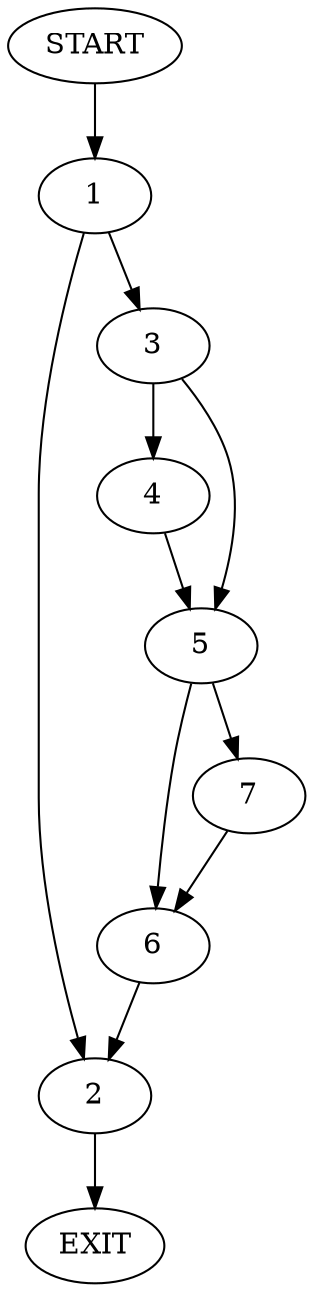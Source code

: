 digraph {
0 [label="START"]
8 [label="EXIT"]
0 -> 1
1 -> 2
1 -> 3
3 -> 4
3 -> 5
2 -> 8
5 -> 6
5 -> 7
4 -> 5
7 -> 6
6 -> 2
}
